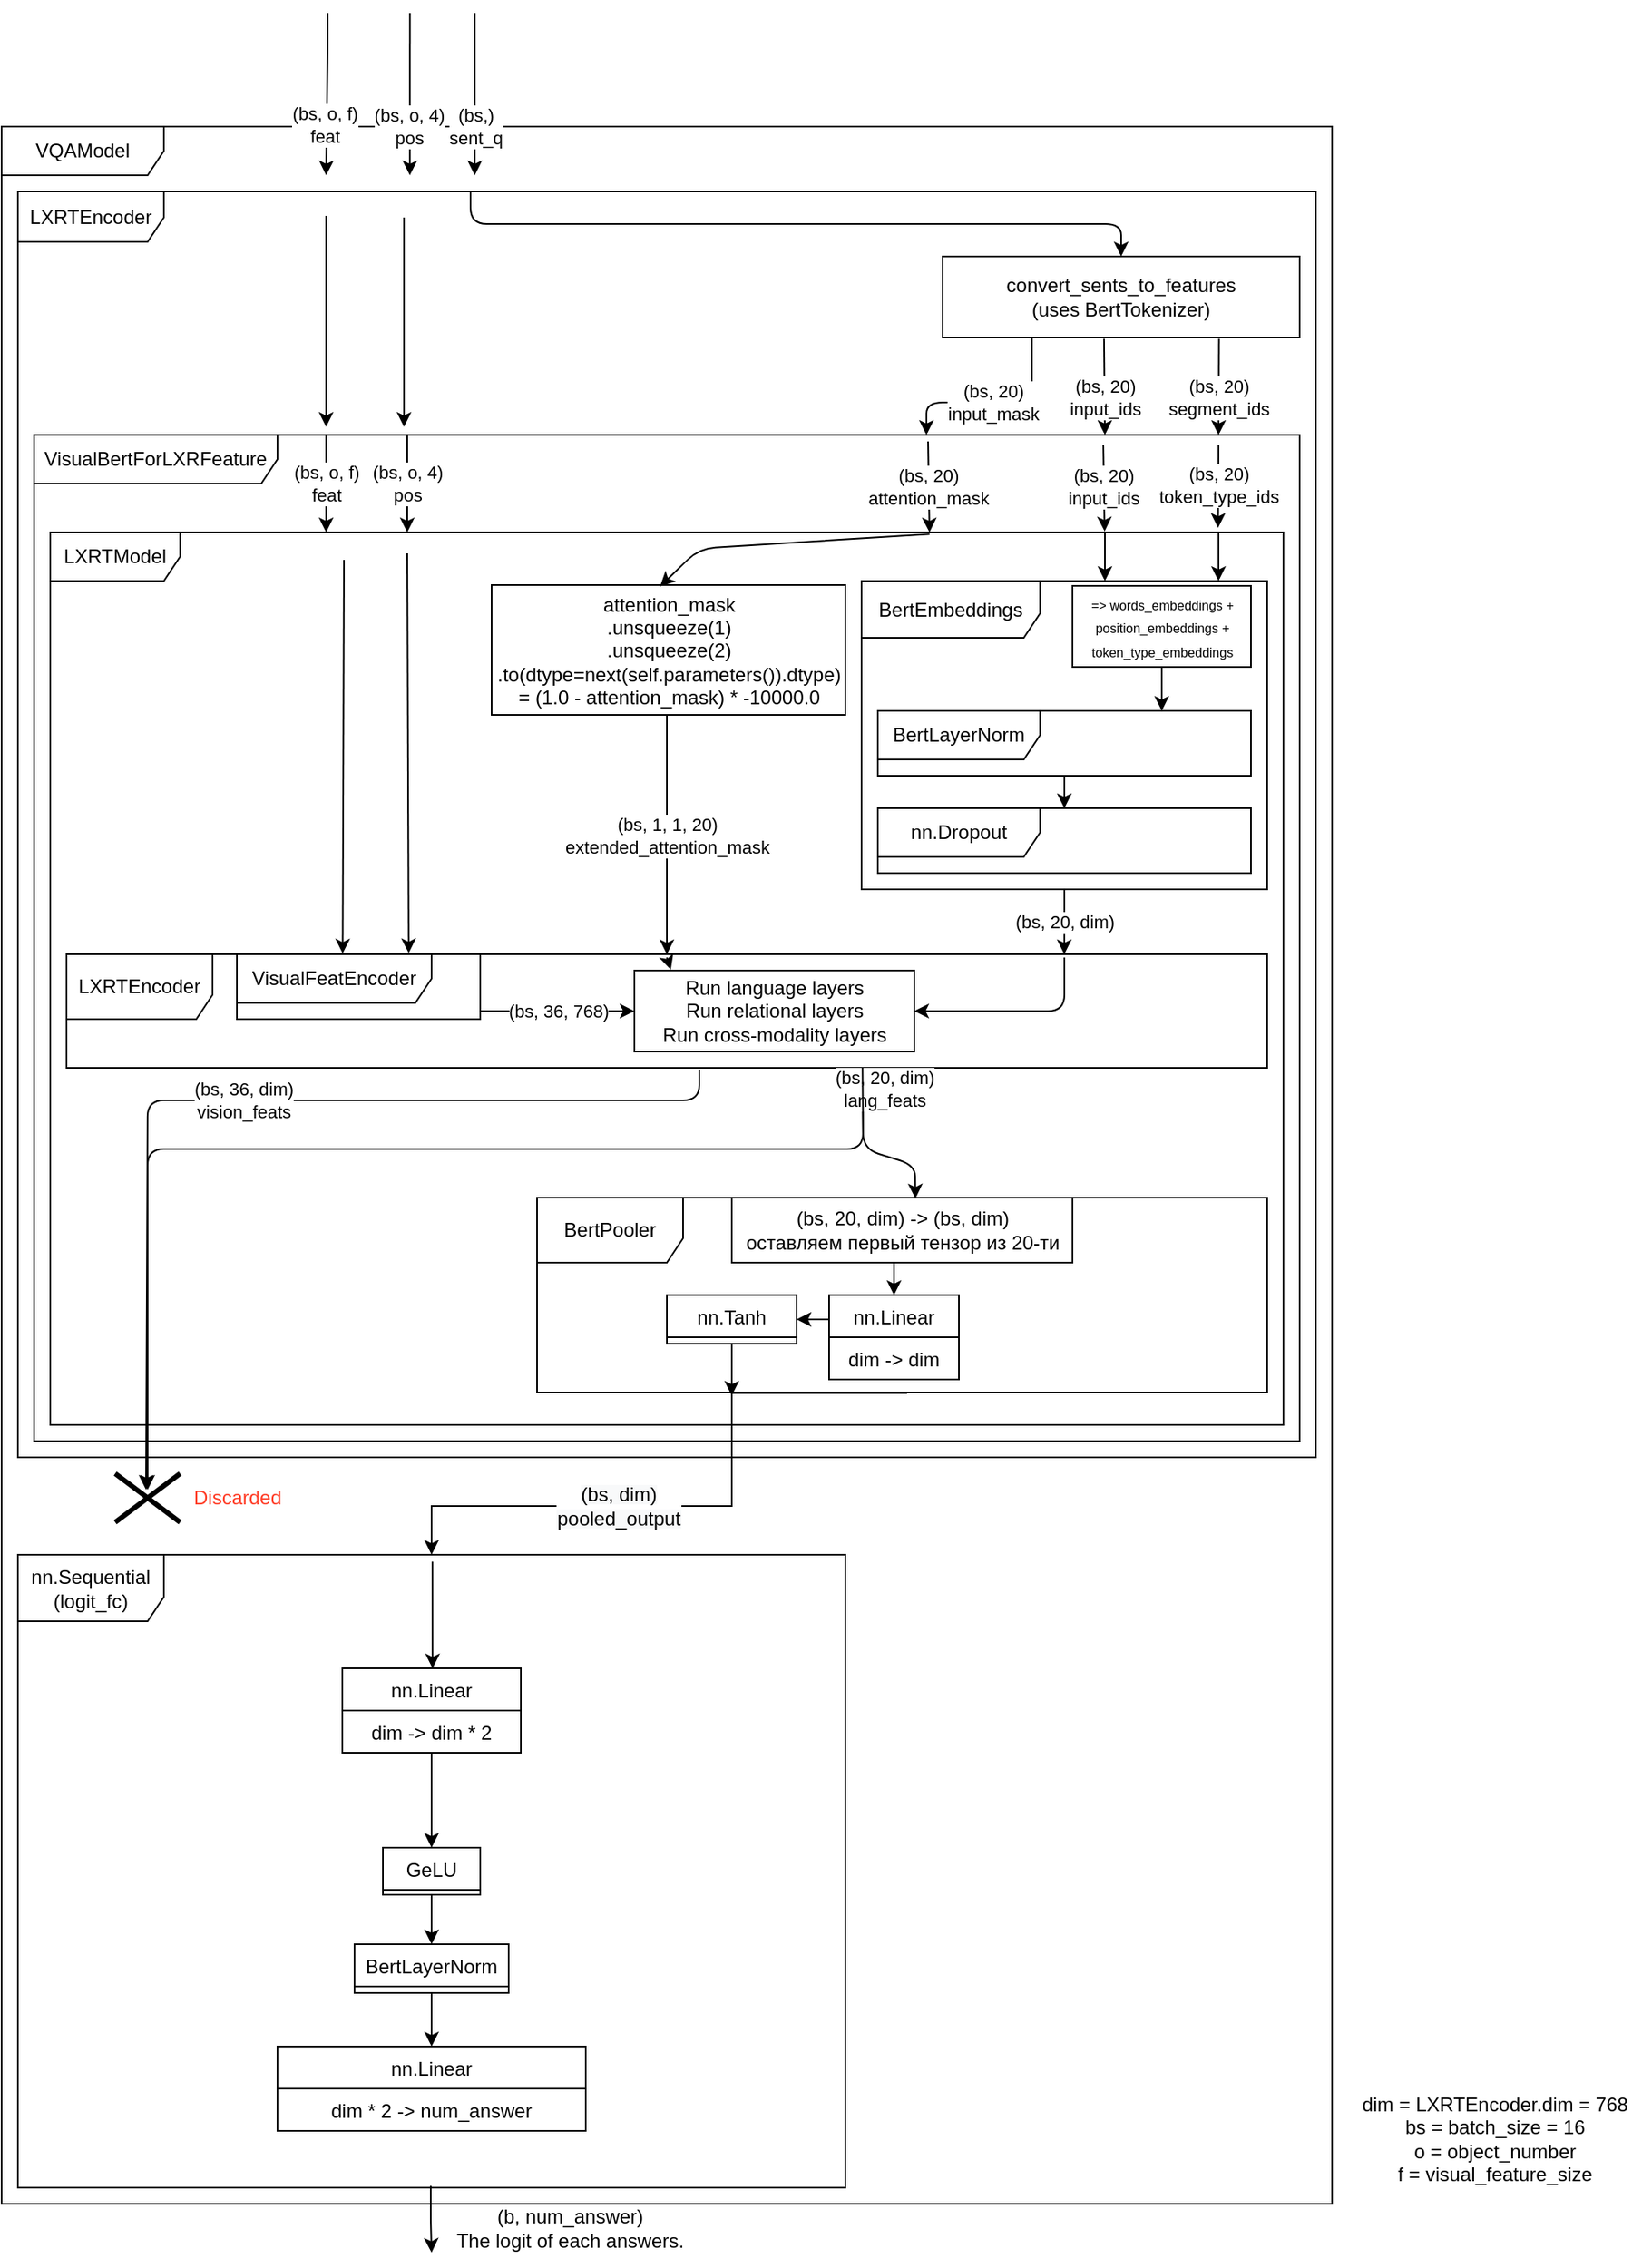 <mxfile version="15.3.1" type="device"><diagram name="Page-1" id="13e1069c-82ec-6db2-03f1-153e76fe0fe0"><mxGraphModel dx="1185" dy="1493" grid="1" gridSize="10" guides="1" tooltips="1" connect="1" arrows="1" fold="1" page="1" pageScale="1" pageWidth="1100" pageHeight="850" background="none" math="0" shadow="0"><root><mxCell id="0"/><mxCell id="1" parent="0"/><mxCell id="3VCigZ_jw4R7jjoHwEKS-87" value="VisualBertForLXRFeature" style="shape=umlFrame;whiteSpace=wrap;html=1;width=150;height=30;" vertex="1" parent="1"><mxGeometry x="90" y="-290" width="780" height="620" as="geometry"/></mxCell><mxCell id="3VCigZ_jw4R7jjoHwEKS-46" style="edgeStyle=orthogonalEdgeStyle;rounded=0;orthogonalLoop=1;jettySize=auto;html=1;exitX=0.499;exitY=0.997;exitDx=0;exitDy=0;exitPerimeter=0;" edge="1" parent="1" source="3VCigZ_jw4R7jjoHwEKS-2"><mxGeometry relative="1" as="geometry"><mxPoint x="335" y="830" as="targetPoint"/><Array as="points"><mxPoint x="335" y="810"/><mxPoint x="335" y="810"/></Array></mxGeometry></mxCell><mxCell id="3VCigZ_jw4R7jjoHwEKS-1" value="VQAModel" style="shape=umlFrame;whiteSpace=wrap;html=1;width=100;height=30;" vertex="1" parent="1"><mxGeometry x="70" y="-480" width="820" height="1280" as="geometry"/></mxCell><mxCell id="3VCigZ_jw4R7jjoHwEKS-2" value="nn.Sequential (logit_fc)" style="shape=umlFrame;whiteSpace=wrap;html=1;width=90;height=41;" vertex="1" parent="1"><mxGeometry x="80" y="400" width="510" height="390" as="geometry"/></mxCell><mxCell id="3VCigZ_jw4R7jjoHwEKS-76" style="edgeStyle=orthogonalEdgeStyle;rounded=0;orthogonalLoop=1;jettySize=auto;html=1;" edge="1" parent="1" target="3VCigZ_jw4R7jjoHwEKS-4"><mxGeometry relative="1" as="geometry"><mxPoint x="335.552" y="404.207" as="sourcePoint"/><Array as="points"><mxPoint x="336" y="460"/><mxPoint x="336" y="460"/></Array></mxGeometry></mxCell><mxCell id="3VCigZ_jw4R7jjoHwEKS-77" style="edgeStyle=orthogonalEdgeStyle;rounded=0;orthogonalLoop=1;jettySize=auto;html=1;entryX=0.5;entryY=0;entryDx=0;entryDy=0;" edge="1" parent="1" source="3VCigZ_jw4R7jjoHwEKS-4" target="3VCigZ_jw4R7jjoHwEKS-8"><mxGeometry relative="1" as="geometry"/></mxCell><mxCell id="3VCigZ_jw4R7jjoHwEKS-4" value="nn.Linear" style="swimlane;fontStyle=0;childLayout=stackLayout;horizontal=1;startSize=26;fillColor=none;horizontalStack=0;resizeParent=1;resizeParentMax=0;resizeLast=0;collapsible=1;marginBottom=0;" vertex="1" parent="1"><mxGeometry x="280" y="470" width="110" height="52" as="geometry"/></mxCell><mxCell id="3VCigZ_jw4R7jjoHwEKS-5" value="dim -&gt; dim * 2" style="text;strokeColor=none;fillColor=none;align=center;verticalAlign=top;spacingLeft=4;spacingRight=4;overflow=hidden;rotatable=0;points=[[0,0.5],[1,0.5]];portConstraint=eastwest;" vertex="1" parent="3VCigZ_jw4R7jjoHwEKS-4"><mxGeometry y="26" width="110" height="26" as="geometry"/></mxCell><mxCell id="3VCigZ_jw4R7jjoHwEKS-78" style="edgeStyle=orthogonalEdgeStyle;rounded=0;orthogonalLoop=1;jettySize=auto;html=1;entryX=0.5;entryY=0;entryDx=0;entryDy=0;" edge="1" parent="1" source="3VCigZ_jw4R7jjoHwEKS-8" target="3VCigZ_jw4R7jjoHwEKS-13"><mxGeometry relative="1" as="geometry"/></mxCell><mxCell id="3VCigZ_jw4R7jjoHwEKS-8" value="GeLU" style="swimlane;fontStyle=0;childLayout=stackLayout;horizontal=1;startSize=26;fillColor=none;horizontalStack=0;resizeParent=1;resizeParentMax=0;resizeLast=0;collapsible=1;marginBottom=0;" vertex="1" parent="1"><mxGeometry x="305" y="580.5" width="60" height="29" as="geometry"/></mxCell><mxCell id="3VCigZ_jw4R7jjoHwEKS-79" style="edgeStyle=orthogonalEdgeStyle;rounded=0;orthogonalLoop=1;jettySize=auto;html=1;entryX=0.5;entryY=0;entryDx=0;entryDy=0;" edge="1" parent="1" source="3VCigZ_jw4R7jjoHwEKS-13" target="3VCigZ_jw4R7jjoHwEKS-17"><mxGeometry relative="1" as="geometry"/></mxCell><mxCell id="3VCigZ_jw4R7jjoHwEKS-13" value="BertLayerNorm" style="swimlane;fontStyle=0;childLayout=stackLayout;horizontal=1;startSize=26;fillColor=none;horizontalStack=0;resizeParent=1;resizeParentMax=0;resizeLast=0;collapsible=1;marginBottom=0;" vertex="1" parent="1"><mxGeometry x="287.5" y="640" width="95" height="30" as="geometry"/></mxCell><mxCell id="3VCigZ_jw4R7jjoHwEKS-17" value="nn.Linear" style="swimlane;fontStyle=0;childLayout=stackLayout;horizontal=1;startSize=26;fillColor=none;horizontalStack=0;resizeParent=1;resizeParentMax=0;resizeLast=0;collapsible=1;marginBottom=0;" vertex="1" parent="1"><mxGeometry x="240" y="703" width="190" height="52" as="geometry"/></mxCell><mxCell id="3VCigZ_jw4R7jjoHwEKS-18" value="dim * 2 -&gt; num_answer" style="text;strokeColor=none;fillColor=none;align=center;verticalAlign=top;spacingLeft=4;spacingRight=4;overflow=hidden;rotatable=0;points=[[0,0.5],[1,0.5]];portConstraint=eastwest;" vertex="1" parent="3VCigZ_jw4R7jjoHwEKS-17"><mxGeometry y="26" width="190" height="26" as="geometry"/></mxCell><mxCell id="3VCigZ_jw4R7jjoHwEKS-40" value="dim = LXRTEncoder.dim = 768&lt;br&gt;bs = batch_size = 16&lt;br&gt;o = object_number&lt;br&gt;f = visual_feature_size" style="text;html=1;align=center;verticalAlign=middle;resizable=0;points=[];autosize=1;strokeColor=none;fillColor=none;" vertex="1" parent="1"><mxGeometry x="900" y="730" width="180" height="60" as="geometry"/></mxCell><mxCell id="3VCigZ_jw4R7jjoHwEKS-44" value="&lt;span style=&quot;background-color: rgb(248 , 249 , 250)&quot;&gt;&lt;span style=&quot;font-size: 12px&quot;&gt;(bs, dim)&lt;/span&gt;&lt;br&gt;&lt;span style=&quot;font-size: 12px&quot;&gt;pooled_output&lt;/span&gt;&lt;br&gt;&lt;/span&gt;" style="edgeStyle=orthogonalEdgeStyle;rounded=0;orthogonalLoop=1;jettySize=auto;html=1;exitX=0.507;exitY=1.003;exitDx=0;exitDy=0;exitPerimeter=0;" edge="1" parent="1" source="3VCigZ_jw4R7jjoHwEKS-108" target="3VCigZ_jw4R7jjoHwEKS-2"><mxGeometry x="0.262" relative="1" as="geometry"><Array as="points"><mxPoint x="520" y="370"/><mxPoint x="335" y="370"/></Array><mxPoint as="offset"/></mxGeometry></mxCell><mxCell id="3VCigZ_jw4R7jjoHwEKS-31" value="LXRTEncoder" style="shape=umlFrame;whiteSpace=wrap;html=1;width=90;height=31;" vertex="1" parent="1"><mxGeometry x="80" y="-440" width="800" height="780" as="geometry"/></mxCell><mxCell id="3VCigZ_jw4R7jjoHwEKS-47" value="(b, num_answer)&lt;br&gt;The logit of each answers." style="text;html=1;align=center;verticalAlign=middle;resizable=0;points=[];autosize=1;strokeColor=none;fillColor=none;" vertex="1" parent="1"><mxGeometry x="340" y="800" width="160" height="30" as="geometry"/></mxCell><mxCell id="3VCigZ_jw4R7jjoHwEKS-50" value="" style="endArrow=classic;html=1;" edge="1" parent="1"><mxGeometry width="50" height="50" relative="1" as="geometry"><mxPoint x="271" y="-550" as="sourcePoint"/><mxPoint x="270" y="-450" as="targetPoint"/><Array as="points"><mxPoint x="271" y="-530"/></Array></mxGeometry></mxCell><mxCell id="3VCigZ_jw4R7jjoHwEKS-52" value="(bs, o, f)&lt;br&gt;feat" style="edgeLabel;html=1;align=center;verticalAlign=middle;resizable=0;points=[];" vertex="1" connectable="0" parent="3VCigZ_jw4R7jjoHwEKS-50"><mxGeometry x="0.38" y="-2" relative="1" as="geometry"><mxPoint as="offset"/></mxGeometry></mxCell><mxCell id="3VCigZ_jw4R7jjoHwEKS-51" value="" style="endArrow=classic;html=1;" edge="1" parent="1"><mxGeometry width="50" height="50" relative="1" as="geometry"><mxPoint x="321.65" y="-550" as="sourcePoint"/><mxPoint x="321.61" y="-450" as="targetPoint"/></mxGeometry></mxCell><mxCell id="3VCigZ_jw4R7jjoHwEKS-53" value="(bs, o, 4)&lt;br&gt;pos" style="edgeLabel;html=1;align=center;verticalAlign=middle;resizable=0;points=[];" vertex="1" connectable="0" parent="3VCigZ_jw4R7jjoHwEKS-51"><mxGeometry x="0.4" y="-1" relative="1" as="geometry"><mxPoint as="offset"/></mxGeometry></mxCell><mxCell id="3VCigZ_jw4R7jjoHwEKS-54" value="" style="endArrow=classic;html=1;" edge="1" parent="1"><mxGeometry width="50" height="50" relative="1" as="geometry"><mxPoint x="361.61" y="-550" as="sourcePoint"/><mxPoint x="361.61" y="-450" as="targetPoint"/></mxGeometry></mxCell><mxCell id="3VCigZ_jw4R7jjoHwEKS-55" value="(bs,)&lt;br&gt;sent_q" style="edgeLabel;html=1;align=center;verticalAlign=middle;resizable=0;points=[];" vertex="1" connectable="0" parent="3VCigZ_jw4R7jjoHwEKS-54"><mxGeometry x="0.4" y="-1" relative="1" as="geometry"><mxPoint x="1" as="offset"/></mxGeometry></mxCell><mxCell id="3VCigZ_jw4R7jjoHwEKS-69" value="convert_sents_to_features&lt;br&gt;(uses BertTokenizer)" style="rounded=0;whiteSpace=wrap;html=1;" vertex="1" parent="1"><mxGeometry x="650" y="-400" width="220" height="50" as="geometry"/></mxCell><mxCell id="3VCigZ_jw4R7jjoHwEKS-70" value="" style="endArrow=classic;html=1;exitX=0.452;exitY=1.015;exitDx=0;exitDy=0;exitPerimeter=0;" edge="1" parent="1" source="3VCigZ_jw4R7jjoHwEKS-69"><mxGeometry width="50" height="50" relative="1" as="geometry"><mxPoint x="750.2" y="-110" as="sourcePoint"/><mxPoint x="750" y="-290" as="targetPoint"/><Array as="points"/></mxGeometry></mxCell><mxCell id="3VCigZ_jw4R7jjoHwEKS-71" value="(bs, 20)&lt;br&gt;input_ids" style="edgeLabel;html=1;align=center;verticalAlign=middle;resizable=0;points=[];" vertex="1" connectable="0" parent="3VCigZ_jw4R7jjoHwEKS-70"><mxGeometry x="-0.318" relative="1" as="geometry"><mxPoint y="16" as="offset"/></mxGeometry></mxCell><mxCell id="3VCigZ_jw4R7jjoHwEKS-72" value="" style="endArrow=classic;html=1;exitX=0.25;exitY=1;exitDx=0;exitDy=0;" edge="1" parent="1" source="3VCigZ_jw4R7jjoHwEKS-69"><mxGeometry width="50" height="50" relative="1" as="geometry"><mxPoint x="640" y="-110" as="sourcePoint"/><mxPoint x="640" y="-290" as="targetPoint"/><Array as="points"><mxPoint x="705" y="-310"/><mxPoint x="640" y="-310"/></Array></mxGeometry></mxCell><mxCell id="3VCigZ_jw4R7jjoHwEKS-73" value="(bs, 20)&lt;br&gt;input_mask" style="edgeLabel;html=1;align=center;verticalAlign=middle;resizable=0;points=[];" vertex="1" connectable="0" parent="3VCigZ_jw4R7jjoHwEKS-72"><mxGeometry x="-0.318" relative="1" as="geometry"><mxPoint x="-22" as="offset"/></mxGeometry></mxCell><mxCell id="3VCigZ_jw4R7jjoHwEKS-74" value="" style="endArrow=classic;html=1;exitX=0.774;exitY=1.014;exitDx=0;exitDy=0;exitPerimeter=0;" edge="1" parent="1" source="3VCigZ_jw4R7jjoHwEKS-69"><mxGeometry width="50" height="50" relative="1" as="geometry"><mxPoint x="820" y="-120" as="sourcePoint"/><mxPoint x="820" y="-290" as="targetPoint"/></mxGeometry></mxCell><mxCell id="3VCigZ_jw4R7jjoHwEKS-75" value="(bs, 20)&lt;br&gt;segment_ids" style="edgeLabel;html=1;align=center;verticalAlign=middle;resizable=0;points=[];" vertex="1" connectable="0" parent="3VCigZ_jw4R7jjoHwEKS-74"><mxGeometry x="-0.318" relative="1" as="geometry"><mxPoint y="16" as="offset"/></mxGeometry></mxCell><mxCell id="3VCigZ_jw4R7jjoHwEKS-88" value="" style="endArrow=classic;html=1;" edge="1" parent="1"><mxGeometry width="50" height="50" relative="1" as="geometry"><mxPoint x="270" y="-425" as="sourcePoint"/><mxPoint x="270" y="-295" as="targetPoint"/></mxGeometry></mxCell><mxCell id="3VCigZ_jw4R7jjoHwEKS-89" value="" style="endArrow=classic;html=1;" edge="1" parent="1"><mxGeometry width="50" height="50" relative="1" as="geometry"><mxPoint x="318" y="-424" as="sourcePoint"/><mxPoint x="318" y="-295" as="targetPoint"/></mxGeometry></mxCell><mxCell id="3VCigZ_jw4R7jjoHwEKS-90" value="(bs, 20)&lt;br&gt;input_ids" style="endArrow=classic;html=1;entryX=0.855;entryY=-0.001;entryDx=0;entryDy=0;entryPerimeter=0;" edge="1" parent="1" target="3VCigZ_jw4R7jjoHwEKS-95"><mxGeometry width="50" height="50" relative="1" as="geometry"><mxPoint x="749" y="-284" as="sourcePoint"/><mxPoint x="750" y="-180" as="targetPoint"/></mxGeometry></mxCell><mxCell id="3VCigZ_jw4R7jjoHwEKS-91" value="(bs, 20)&lt;br&gt;attention_mask" style="endArrow=classic;html=1;entryX=0.713;entryY=0;entryDx=0;entryDy=0;entryPerimeter=0;" edge="1" parent="1" target="3VCigZ_jw4R7jjoHwEKS-95"><mxGeometry width="50" height="50" relative="1" as="geometry"><mxPoint x="641" y="-286" as="sourcePoint"/><mxPoint x="640" y="-190" as="targetPoint"/></mxGeometry></mxCell><mxCell id="3VCigZ_jw4R7jjoHwEKS-92" value="(bs, 20)&lt;br&gt;token_type_ids" style="endArrow=classic;html=1;entryX=0.947;entryY=-0.005;entryDx=0;entryDy=0;entryPerimeter=0;" edge="1" parent="1" target="3VCigZ_jw4R7jjoHwEKS-95"><mxGeometry width="50" height="50" relative="1" as="geometry"><mxPoint x="820" y="-284" as="sourcePoint"/><mxPoint x="820" y="-190" as="targetPoint"/></mxGeometry></mxCell><mxCell id="3VCigZ_jw4R7jjoHwEKS-93" value="(bs, o, 4)&lt;br&gt;pos" style="endArrow=classic;html=1;" edge="1" parent="1"><mxGeometry width="50" height="50" relative="1" as="geometry"><mxPoint x="320" y="-290" as="sourcePoint"/><mxPoint x="320" y="-230" as="targetPoint"/></mxGeometry></mxCell><mxCell id="3VCigZ_jw4R7jjoHwEKS-94" value="(bs, o, f)&lt;br&gt;feat" style="endArrow=classic;html=1;" edge="1" parent="1"><mxGeometry width="50" height="50" relative="1" as="geometry"><mxPoint x="270" y="-290" as="sourcePoint"/><mxPoint x="270" y="-230" as="targetPoint"/></mxGeometry></mxCell><mxCell id="3VCigZ_jw4R7jjoHwEKS-95" value="LXRTModel" style="shape=umlFrame;whiteSpace=wrap;html=1;width=80;height=30;" vertex="1" parent="1"><mxGeometry x="100" y="-230" width="760" height="550" as="geometry"/></mxCell><mxCell id="3VCigZ_jw4R7jjoHwEKS-119" value="(bs, 20, dim)" style="edgeStyle=orthogonalEdgeStyle;rounded=0;orthogonalLoop=1;jettySize=auto;html=1;entryX=0.831;entryY=0;entryDx=0;entryDy=0;entryPerimeter=0;" edge="1" parent="1" source="3VCigZ_jw4R7jjoHwEKS-97" target="3VCigZ_jw4R7jjoHwEKS-100"><mxGeometry relative="1" as="geometry"/></mxCell><mxCell id="3VCigZ_jw4R7jjoHwEKS-97" value="BertEmbeddings" style="shape=umlFrame;whiteSpace=wrap;html=1;width=110;height=35;" vertex="1" parent="1"><mxGeometry x="600" y="-200" width="250" height="190" as="geometry"/></mxCell><mxCell id="3VCigZ_jw4R7jjoHwEKS-98" value="" style="endArrow=classic;html=1;" edge="1" parent="1"><mxGeometry width="50" height="50" relative="1" as="geometry"><mxPoint x="750" y="-230" as="sourcePoint"/><mxPoint x="750" y="-200" as="targetPoint"/></mxGeometry></mxCell><mxCell id="3VCigZ_jw4R7jjoHwEKS-99" value="" style="endArrow=classic;html=1;" edge="1" parent="1"><mxGeometry width="50" height="50" relative="1" as="geometry"><mxPoint x="820" y="-230" as="sourcePoint"/><mxPoint x="820" y="-200" as="targetPoint"/></mxGeometry></mxCell><mxCell id="3VCigZ_jw4R7jjoHwEKS-100" value="LXRTEncoder" style="shape=umlFrame;whiteSpace=wrap;html=1;width=90;height=40;" vertex="1" parent="1"><mxGeometry x="110" y="30" width="740" height="70" as="geometry"/></mxCell><mxCell id="3VCigZ_jw4R7jjoHwEKS-118" value="(bs, 1, 1, 20)&lt;br&gt;extended_attention_mask" style="edgeStyle=orthogonalEdgeStyle;rounded=0;orthogonalLoop=1;jettySize=auto;html=1;" edge="1" parent="1" source="3VCigZ_jw4R7jjoHwEKS-101" target="3VCigZ_jw4R7jjoHwEKS-100"><mxGeometry relative="1" as="geometry"><Array as="points"><mxPoint x="480" y="-90"/><mxPoint x="480" y="-90"/></Array></mxGeometry></mxCell><mxCell id="3VCigZ_jw4R7jjoHwEKS-101" value="attention_mask&lt;br&gt;.unsqueeze(1)&lt;br&gt;.unsqueeze(2)&lt;br&gt;.to(dtype=next(self.parameters()).dtype)&lt;br&gt;=&amp;nbsp;(1.0 - attention_mask) * -10000.0" style="html=1;" vertex="1" parent="1"><mxGeometry x="372" y="-197.5" width="218" height="80" as="geometry"/></mxCell><mxCell id="3VCigZ_jw4R7jjoHwEKS-103" value="" style="endArrow=classic;html=1;entryX=0.5;entryY=0;entryDx=0;entryDy=0;" edge="1" parent="1" target="3VCigZ_jw4R7jjoHwEKS-69"><mxGeometry width="50" height="50" relative="1" as="geometry"><mxPoint x="359" y="-440" as="sourcePoint"/><mxPoint x="480" y="-190" as="targetPoint"/><Array as="points"><mxPoint x="359" y="-420"/><mxPoint x="520" y="-420"/><mxPoint x="760" y="-420"/></Array></mxGeometry></mxCell><mxCell id="3VCigZ_jw4R7jjoHwEKS-104" value="" style="endArrow=classic;html=1;entryX=0.476;entryY=0.011;entryDx=0;entryDy=0;entryPerimeter=0;exitX=0.713;exitY=0.002;exitDx=0;exitDy=0;exitPerimeter=0;" edge="1" parent="1" source="3VCigZ_jw4R7jjoHwEKS-95" target="3VCigZ_jw4R7jjoHwEKS-101"><mxGeometry width="50" height="50" relative="1" as="geometry"><mxPoint x="639" y="-189" as="sourcePoint"/><mxPoint x="630" y="-180" as="targetPoint"/><Array as="points"><mxPoint x="500" y="-220"/></Array></mxGeometry></mxCell><mxCell id="3VCigZ_jw4R7jjoHwEKS-108" value="BertPooler" style="shape=umlFrame;whiteSpace=wrap;html=1;width=90;height=40;" vertex="1" parent="1"><mxGeometry x="400" y="180" width="450" height="120" as="geometry"/></mxCell><mxCell id="3VCigZ_jw4R7jjoHwEKS-109" value="" style="endArrow=classic;html=1;entryX=0.285;entryY=-0.01;entryDx=0;entryDy=0;entryPerimeter=0;" edge="1" parent="1" target="3VCigZ_jw4R7jjoHwEKS-100"><mxGeometry width="50" height="50" relative="1" as="geometry"><mxPoint x="320" y="-217" as="sourcePoint"/><mxPoint x="321" y="-100" as="targetPoint"/></mxGeometry></mxCell><mxCell id="3VCigZ_jw4R7jjoHwEKS-110" value="" style="endArrow=classic;html=1;entryX=0.23;entryY=-0.007;entryDx=0;entryDy=0;entryPerimeter=0;" edge="1" parent="1" target="3VCigZ_jw4R7jjoHwEKS-100"><mxGeometry width="50" height="50" relative="1" as="geometry"><mxPoint x="281" y="-213" as="sourcePoint"/><mxPoint x="280" y="140" as="targetPoint"/></mxGeometry></mxCell><mxCell id="3VCigZ_jw4R7jjoHwEKS-123" style="edgeStyle=orthogonalEdgeStyle;rounded=0;orthogonalLoop=1;jettySize=auto;html=1;" edge="1" parent="1" source="3VCigZ_jw4R7jjoHwEKS-120" target="3VCigZ_jw4R7jjoHwEKS-121"><mxGeometry relative="1" as="geometry"/></mxCell><mxCell id="3VCigZ_jw4R7jjoHwEKS-120" value="BertLayerNorm" style="shape=umlFrame;whiteSpace=wrap;html=1;width=100;height=30;" vertex="1" parent="1"><mxGeometry x="610" y="-120" width="230" height="40" as="geometry"/></mxCell><mxCell id="3VCigZ_jw4R7jjoHwEKS-121" value="nn.Dropout" style="shape=umlFrame;whiteSpace=wrap;html=1;width=100;height=30;" vertex="1" parent="1"><mxGeometry x="610" y="-60" width="230" height="40" as="geometry"/></mxCell><mxCell id="3VCigZ_jw4R7jjoHwEKS-125" style="edgeStyle=orthogonalEdgeStyle;rounded=0;orthogonalLoop=1;jettySize=auto;html=1;entryX=0.761;entryY=0;entryDx=0;entryDy=0;entryPerimeter=0;" edge="1" parent="1" source="3VCigZ_jw4R7jjoHwEKS-124" target="3VCigZ_jw4R7jjoHwEKS-120"><mxGeometry relative="1" as="geometry"/></mxCell><mxCell id="3VCigZ_jw4R7jjoHwEKS-124" value="&lt;font style=&quot;font-size: 8px&quot;&gt;=&amp;gt;&amp;nbsp;words_embeddings + &lt;br&gt;position_embeddings + &lt;br&gt;token_type_embeddings&lt;/font&gt;" style="html=1;" vertex="1" parent="1"><mxGeometry x="730" y="-197" width="110" height="50" as="geometry"/></mxCell><mxCell id="3VCigZ_jw4R7jjoHwEKS-130" value="(bs, 36, 768)" style="edgeStyle=orthogonalEdgeStyle;rounded=0;orthogonalLoop=1;jettySize=auto;html=1;entryX=0;entryY=0.5;entryDx=0;entryDy=0;" edge="1" parent="1" source="3VCigZ_jw4R7jjoHwEKS-126" target="3VCigZ_jw4R7jjoHwEKS-127"><mxGeometry relative="1" as="geometry"><Array as="points"><mxPoint x="390" y="65"/><mxPoint x="390" y="65"/></Array></mxGeometry></mxCell><mxCell id="3VCigZ_jw4R7jjoHwEKS-126" value="VisualFeatEncoder" style="shape=umlFrame;whiteSpace=wrap;html=1;width=120;height=30;" vertex="1" parent="1"><mxGeometry x="215" y="30" width="150" height="40" as="geometry"/></mxCell><mxCell id="3VCigZ_jw4R7jjoHwEKS-127" value="Run language layers&lt;br&gt;Run relational layers&lt;br&gt;Run cross-modality layers" style="html=1;" vertex="1" parent="1"><mxGeometry x="460" y="40" width="172.5" height="50" as="geometry"/></mxCell><mxCell id="3VCigZ_jw4R7jjoHwEKS-128" value="" style="endArrow=classic;html=1;entryX=0.13;entryY=-0.01;entryDx=0;entryDy=0;entryPerimeter=0;" edge="1" parent="1" target="3VCigZ_jw4R7jjoHwEKS-127"><mxGeometry width="50" height="50" relative="1" as="geometry"><mxPoint x="480" y="32" as="sourcePoint"/><mxPoint x="560" y="40" as="targetPoint"/></mxGeometry></mxCell><mxCell id="3VCigZ_jw4R7jjoHwEKS-129" value="" style="endArrow=classic;html=1;entryX=1;entryY=0.5;entryDx=0;entryDy=0;" edge="1" parent="1" target="3VCigZ_jw4R7jjoHwEKS-127"><mxGeometry width="50" height="50" relative="1" as="geometry"><mxPoint x="725" y="32" as="sourcePoint"/><mxPoint x="700" y="50" as="targetPoint"/><Array as="points"><mxPoint x="725" y="65"/></Array></mxGeometry></mxCell><mxCell id="3VCigZ_jw4R7jjoHwEKS-131" value="(bs, 20, dim)&lt;br&gt;lang_feats" style="endArrow=classic;html=1;exitX=0.663;exitY=1.017;exitDx=0;exitDy=0;exitPerimeter=0;entryX=0.539;entryY=0.011;entryDx=0;entryDy=0;entryPerimeter=0;" edge="1" parent="1" source="3VCigZ_jw4R7jjoHwEKS-100" target="3VCigZ_jw4R7jjoHwEKS-137"><mxGeometry x="-0.028" y="39" width="50" height="50" relative="1" as="geometry"><mxPoint x="460" y="170" as="sourcePoint"/><mxPoint x="510" y="120" as="targetPoint"/><Array as="points"><mxPoint x="601" y="150"/><mxPoint x="633" y="160"/></Array><mxPoint as="offset"/></mxGeometry></mxCell><mxCell id="3VCigZ_jw4R7jjoHwEKS-133" value="(bs, 36, dim)&lt;br&gt;vision_feats" style="endArrow=classic;html=1;exitX=0.527;exitY=1.017;exitDx=0;exitDy=0;exitPerimeter=0;" edge="1" parent="1" source="3VCigZ_jw4R7jjoHwEKS-100"><mxGeometry width="50" height="50" relative="1" as="geometry"><mxPoint x="500.78" y="104.19" as="sourcePoint"/><mxPoint x="159" y="360" as="targetPoint"/><Array as="points"><mxPoint x="500" y="120"/><mxPoint x="160" y="120"/></Array></mxGeometry></mxCell><mxCell id="3VCigZ_jw4R7jjoHwEKS-134" value="" style="endArrow=classic;html=1;exitX=0.663;exitY=0.993;exitDx=0;exitDy=0;exitPerimeter=0;" edge="1" parent="1" source="3VCigZ_jw4R7jjoHwEKS-100"><mxGeometry width="50" height="50" relative="1" as="geometry"><mxPoint x="500" y="180" as="sourcePoint"/><mxPoint x="160" y="360" as="targetPoint"/><Array as="points"><mxPoint x="601" y="150"/><mxPoint x="160" y="150"/></Array></mxGeometry></mxCell><mxCell id="3VCigZ_jw4R7jjoHwEKS-135" value="" style="shape=umlDestroy;whiteSpace=wrap;html=1;strokeWidth=3;" vertex="1" parent="1"><mxGeometry x="140" y="350" width="40" height="30" as="geometry"/></mxCell><mxCell id="3VCigZ_jw4R7jjoHwEKS-136" value="&lt;font color=&quot;#ff3c26&quot;&gt;Discarded&lt;/font&gt;" style="text;html=1;align=center;verticalAlign=middle;resizable=0;points=[];autosize=1;strokeColor=none;fillColor=none;" vertex="1" parent="1"><mxGeometry x="180" y="355" width="70" height="20" as="geometry"/></mxCell><mxCell id="3VCigZ_jw4R7jjoHwEKS-145" style="edgeStyle=orthogonalEdgeStyle;rounded=0;orthogonalLoop=1;jettySize=auto;html=1;entryX=0.5;entryY=0;entryDx=0;entryDy=0;" edge="1" parent="1" source="3VCigZ_jw4R7jjoHwEKS-137" target="3VCigZ_jw4R7jjoHwEKS-142"><mxGeometry relative="1" as="geometry"><Array as="points"><mxPoint x="620" y="220"/><mxPoint x="620" y="220"/></Array></mxGeometry></mxCell><mxCell id="3VCigZ_jw4R7jjoHwEKS-137" value="(bs, 20, dim) -&amp;gt; (bs, dim)&lt;br&gt;оставляем первый тензор из 20-ти" style="html=1;" vertex="1" parent="1"><mxGeometry x="520" y="180" width="210" height="40" as="geometry"/></mxCell><mxCell id="3VCigZ_jw4R7jjoHwEKS-148" style="edgeStyle=orthogonalEdgeStyle;rounded=0;orthogonalLoop=1;jettySize=auto;html=1;entryX=1;entryY=0.5;entryDx=0;entryDy=0;" edge="1" parent="1" source="3VCigZ_jw4R7jjoHwEKS-142" target="3VCigZ_jw4R7jjoHwEKS-146"><mxGeometry relative="1" as="geometry"><Array as="points"><mxPoint x="570" y="255"/><mxPoint x="570" y="255"/></Array></mxGeometry></mxCell><mxCell id="3VCigZ_jw4R7jjoHwEKS-142" value="nn.Linear" style="swimlane;fontStyle=0;childLayout=stackLayout;horizontal=1;startSize=26;fillColor=none;horizontalStack=0;resizeParent=1;resizeParentMax=0;resizeLast=0;collapsible=1;marginBottom=0;" vertex="1" parent="1"><mxGeometry x="580" y="240" width="80" height="52" as="geometry"/></mxCell><mxCell id="3VCigZ_jw4R7jjoHwEKS-143" value="dim -&gt; dim" style="text;strokeColor=none;fillColor=none;align=center;verticalAlign=top;spacingLeft=4;spacingRight=4;overflow=hidden;rotatable=0;points=[[0,0.5],[1,0.5]];portConstraint=eastwest;" vertex="1" parent="3VCigZ_jw4R7jjoHwEKS-142"><mxGeometry y="26" width="80" height="26" as="geometry"/></mxCell><mxCell id="3VCigZ_jw4R7jjoHwEKS-149" style="edgeStyle=orthogonalEdgeStyle;rounded=0;orthogonalLoop=1;jettySize=auto;html=1;" edge="1" parent="1" source="3VCigZ_jw4R7jjoHwEKS-146"><mxGeometry relative="1" as="geometry"><mxPoint x="520" y="302" as="targetPoint"/><Array as="points"><mxPoint x="520" y="280"/><mxPoint x="520" y="280"/></Array></mxGeometry></mxCell><mxCell id="3VCigZ_jw4R7jjoHwEKS-146" value="nn.Tanh" style="swimlane;fontStyle=0;childLayout=stackLayout;horizontal=1;startSize=26;fillColor=none;horizontalStack=0;resizeParent=1;resizeParentMax=0;resizeLast=0;collapsible=1;marginBottom=0;" vertex="1" parent="1"><mxGeometry x="480" y="240" width="80" height="30" as="geometry"/></mxCell></root></mxGraphModel></diagram></mxfile>